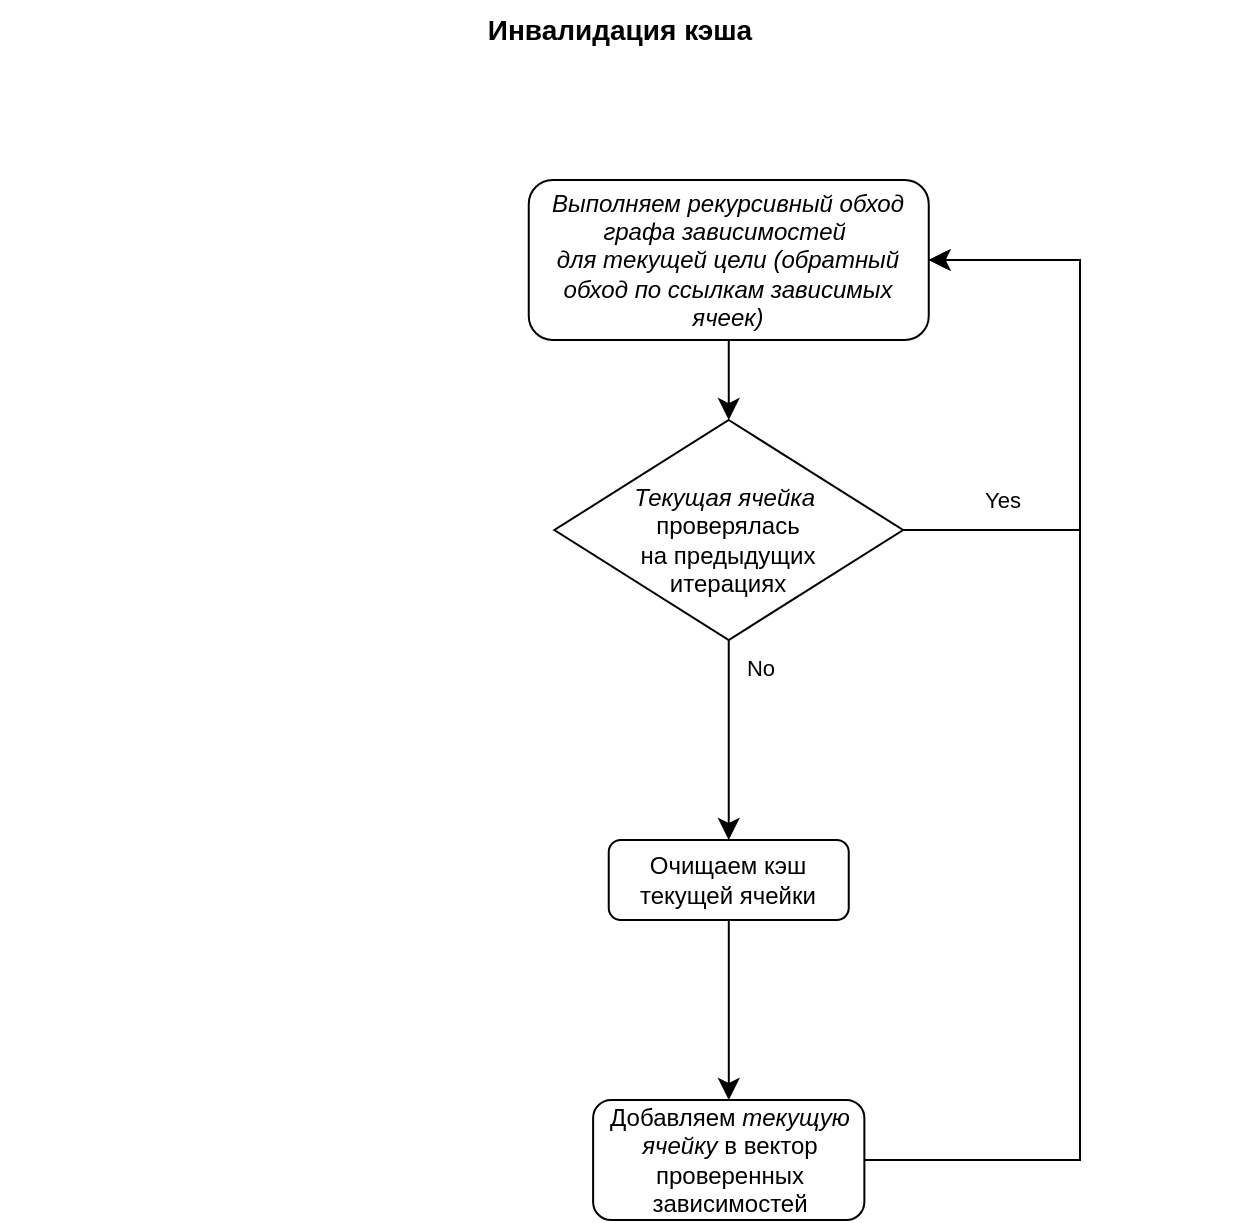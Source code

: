 <mxfile>
    <diagram id="VytMkDrEXOZC2izVtUxU" name="Page-1">
        <mxGraphModel dx="1135" dy="427" grid="1" gridSize="10" guides="1" tooltips="1" connect="1" arrows="1" fold="1" page="1" pageScale="1" pageWidth="850" pageHeight="1100" math="0" shadow="0">
            <root>
                <mxCell id="0"/>
                <mxCell id="1" parent="0"/>
                <mxCell id="17" value="" style="rounded=0;html=1;jettySize=auto;orthogonalLoop=1;fontSize=11;endArrow=classic;endFill=1;endSize=8;strokeWidth=1;shadow=0;labelBackgroundColor=none;edgeStyle=orthogonalEdgeStyle;" edge="1" parent="1" source="29" target="19">
                    <mxGeometry relative="1" as="geometry"/>
                </mxCell>
                <mxCell id="18" value="No" style="rounded=0;html=1;jettySize=auto;orthogonalLoop=1;fontSize=11;endArrow=classic;endFill=1;endSize=8;strokeWidth=1;shadow=0;labelBackgroundColor=none;edgeStyle=orthogonalEdgeStyle;" edge="1" parent="1" source="19" target="25">
                    <mxGeometry x="-0.733" y="16" relative="1" as="geometry">
                        <mxPoint as="offset"/>
                        <mxPoint x="454.37" y="570.004" as="targetPoint"/>
                    </mxGeometry>
                </mxCell>
                <mxCell id="19" value="&lt;br&gt;&lt;i&gt;Текущая ячейка&lt;/i&gt;&amp;nbsp;&lt;br&gt;проверялась &lt;br&gt;на предыдущих&lt;br&gt;итерациях" style="rhombus;whiteSpace=wrap;html=1;shadow=0;fontFamily=Helvetica;fontSize=12;align=center;strokeWidth=1;spacing=6;spacingTop=-4;" vertex="1" parent="1">
                    <mxGeometry x="367.18" y="420" width="174.38" height="110" as="geometry"/>
                </mxCell>
                <mxCell id="23" value="" style="edgeStyle=orthogonalEdgeStyle;rounded=0;orthogonalLoop=1;jettySize=auto;html=1;labelBackgroundColor=none;endFill=1;endSize=8;strokeWidth=1;shadow=0;" edge="1" parent="1" source="24" target="29">
                    <mxGeometry relative="1" as="geometry">
                        <mxPoint x="610" y="770" as="targetPoint"/>
                        <Array as="points">
                            <mxPoint x="630" y="790"/>
                            <mxPoint x="630" y="340"/>
                        </Array>
                    </mxGeometry>
                </mxCell>
                <mxCell id="24" value="Добавляем &lt;i&gt;текущую ячейку&lt;/i&gt;&amp;nbsp;в вектор проверенных зависимостей" style="rounded=1;whiteSpace=wrap;html=1;fontSize=12;glass=0;strokeWidth=1;shadow=0;" vertex="1" parent="1">
                    <mxGeometry x="386.56" y="760" width="135.62" height="60" as="geometry"/>
                </mxCell>
                <mxCell id="25" value="Очищаем кэш текущей ячейки" style="rounded=1;whiteSpace=wrap;html=1;fontSize=12;glass=0;strokeWidth=1;shadow=0;" vertex="1" parent="1">
                    <mxGeometry x="394.37" y="630" width="120" height="40" as="geometry"/>
                </mxCell>
                <mxCell id="26" value="&lt;b&gt;&lt;font style=&quot;font-size: 14px;&quot;&gt;Инвалидация кэша&lt;/font&gt;&lt;/b&gt;" style="text;html=1;strokeColor=none;fillColor=none;align=center;verticalAlign=middle;whiteSpace=wrap;rounded=0;" vertex="1" parent="1">
                    <mxGeometry x="90" y="210" width="620" height="30" as="geometry"/>
                </mxCell>
                <mxCell id="27" value="" style="edgeStyle=orthogonalEdgeStyle;rounded=0;orthogonalLoop=1;jettySize=auto;html=1;" edge="1" parent="1" source="19" target="29">
                    <mxGeometry relative="1" as="geometry">
                        <mxPoint x="654.37" y="360.0" as="sourcePoint"/>
                        <Array as="points">
                            <mxPoint x="630" y="475"/>
                            <mxPoint x="630" y="340"/>
                        </Array>
                    </mxGeometry>
                </mxCell>
                <mxCell id="28" value="Yes" style="edgeLabel;html=1;align=center;verticalAlign=middle;resizable=0;points=[];" vertex="1" connectable="0" parent="27">
                    <mxGeometry x="-0.792" relative="1" as="geometry">
                        <mxPoint x="18" y="-15" as="offset"/>
                    </mxGeometry>
                </mxCell>
                <mxCell id="29" value="&lt;font style=&quot;font-size: 12px;&quot;&gt;&lt;i&gt;Выполняем рекурсивный обход графа зависимостей&amp;nbsp;&lt;br&gt;для текущей цели (обратный обход по ссылкам зависимых ячеек)&lt;br&gt;&lt;/i&gt;&lt;/font&gt;" style="rounded=1;whiteSpace=wrap;html=1;" vertex="1" parent="1">
                    <mxGeometry x="354.38" y="300" width="200" height="80" as="geometry"/>
                </mxCell>
                <mxCell id="30" value="" style="rounded=0;html=1;jettySize=auto;orthogonalLoop=1;fontSize=11;endArrow=classic;endFill=1;endSize=8;strokeWidth=1;shadow=0;labelBackgroundColor=none;edgeStyle=orthogonalEdgeStyle;" edge="1" parent="1" source="25" target="24">
                    <mxGeometry relative="1" as="geometry">
                        <mxPoint x="587.18" y="615" as="sourcePoint"/>
                        <mxPoint x="541.56" y="635.006" as="targetPoint"/>
                    </mxGeometry>
                </mxCell>
            </root>
        </mxGraphModel>
    </diagram>
</mxfile>
